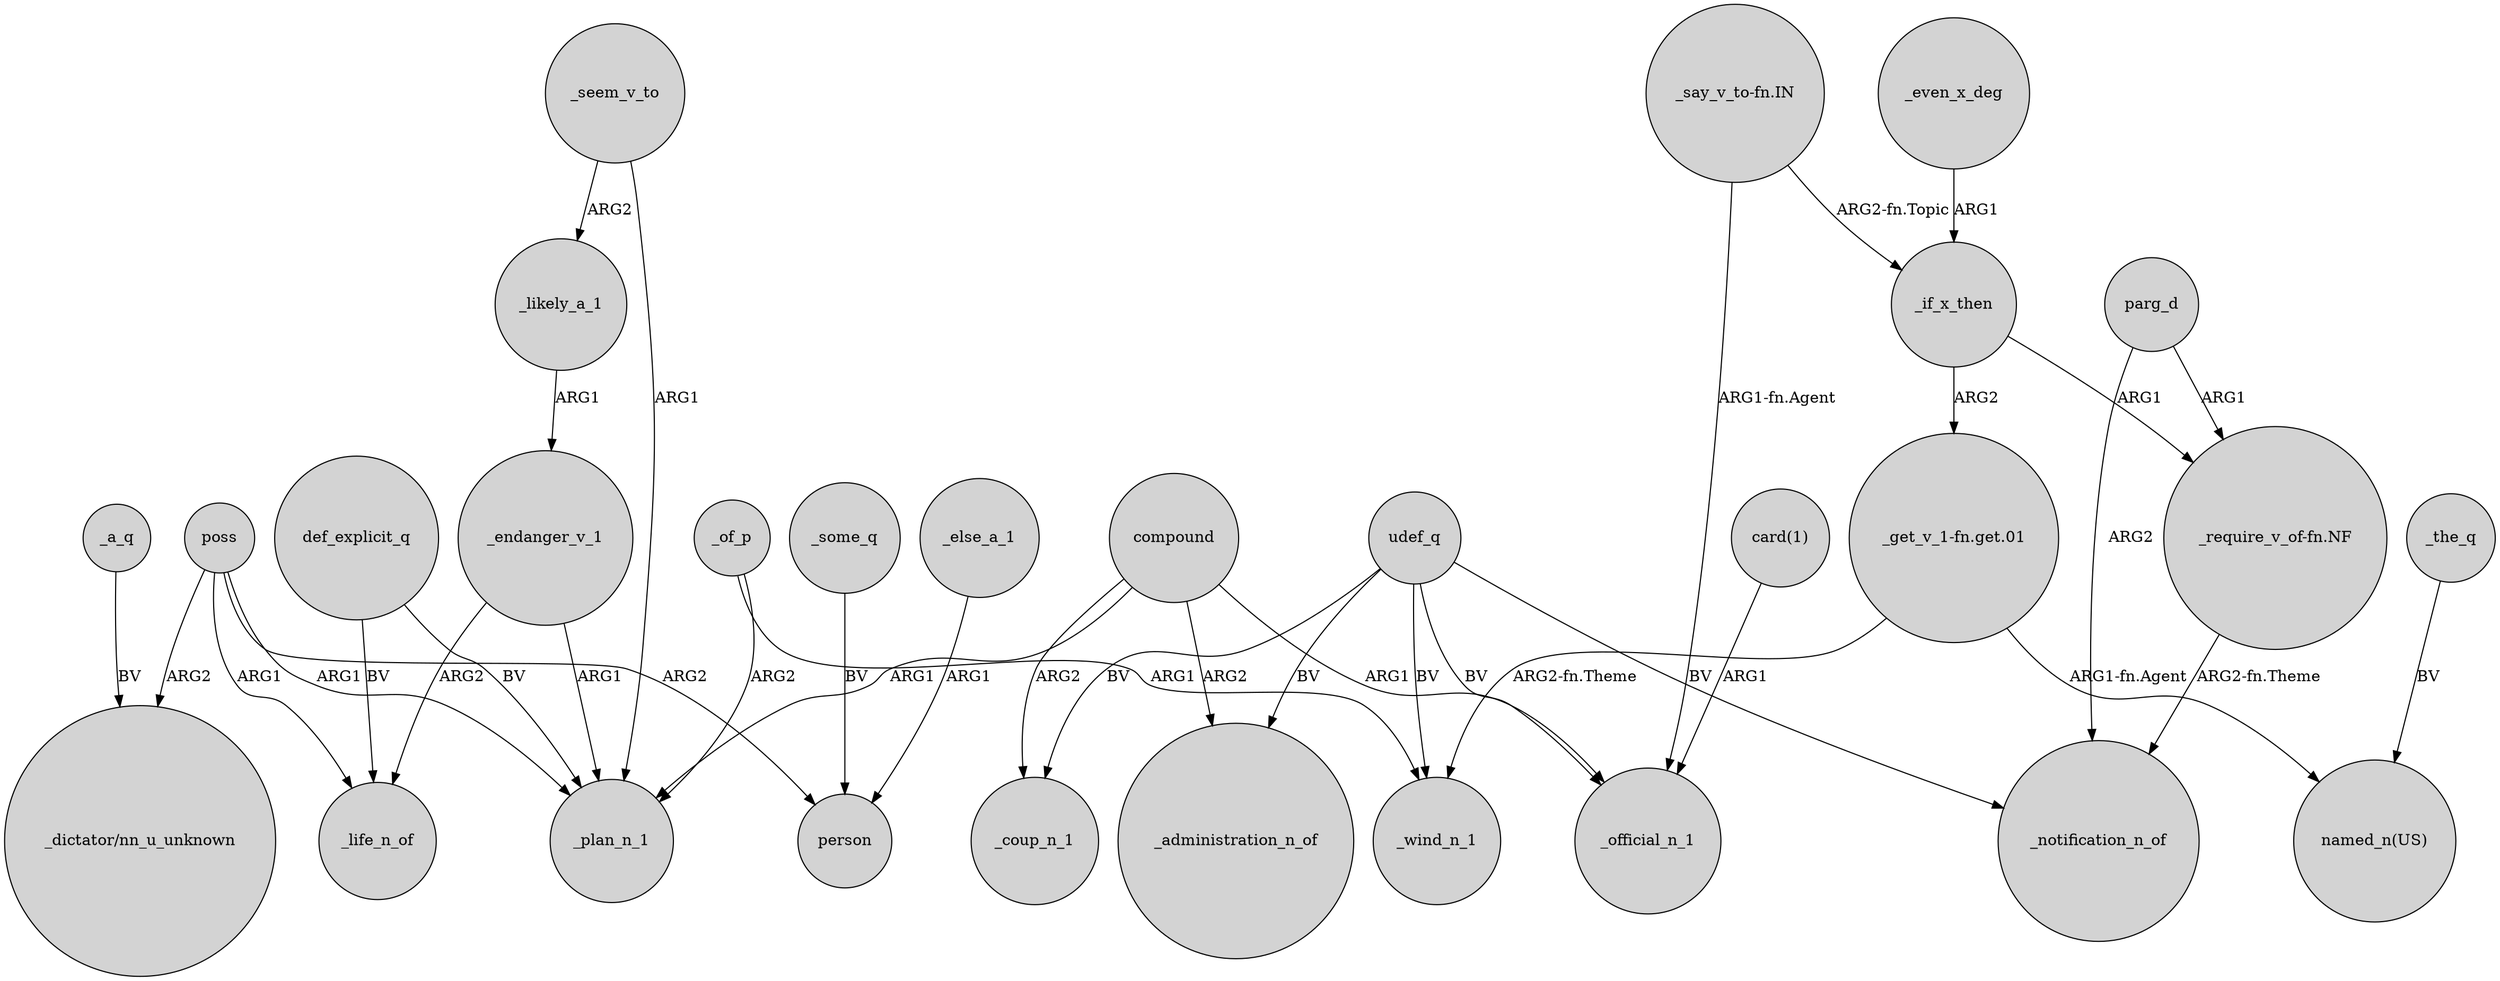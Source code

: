 digraph {
	node [shape=circle style=filled]
	udef_q -> _administration_n_of [label=BV]
	poss -> _plan_n_1 [label=ARG1]
	_a_q -> "_dictator/nn_u_unknown" [label=BV]
	poss -> person [label=ARG2]
	"_say_v_to-fn.IN" -> _if_x_then [label="ARG2-fn.Topic"]
	def_explicit_q -> _life_n_of [label=BV]
	compound -> _coup_n_1 [label=ARG2]
	"_get_v_1-fn.get.01" -> _wind_n_1 [label="ARG2-fn.Theme"]
	udef_q -> _wind_n_1 [label=BV]
	"_say_v_to-fn.IN" -> _official_n_1 [label="ARG1-fn.Agent"]
	parg_d -> _notification_n_of [label=ARG2]
	_even_x_deg -> _if_x_then [label=ARG1]
	def_explicit_q -> _plan_n_1 [label=BV]
	"card(1)" -> _official_n_1 [label=ARG1]
	compound -> _administration_n_of [label=ARG2]
	_if_x_then -> "_get_v_1-fn.get.01" [label=ARG2]
	"_require_v_of-fn.NF" -> _notification_n_of [label="ARG2-fn.Theme"]
	compound -> _plan_n_1 [label=ARG1]
	udef_q -> _coup_n_1 [label=BV]
	_seem_v_to -> _plan_n_1 [label=ARG1]
	"_get_v_1-fn.get.01" -> "named_n(US)" [label="ARG1-fn.Agent"]
	_the_q -> "named_n(US)" [label=BV]
	_likely_a_1 -> _endanger_v_1 [label=ARG1]
	poss -> _life_n_of [label=ARG1]
	_seem_v_to -> _likely_a_1 [label=ARG2]
	_if_x_then -> "_require_v_of-fn.NF" [label=ARG1]
	_else_a_1 -> person [label=ARG1]
	udef_q -> _official_n_1 [label=BV]
	_some_q -> person [label=BV]
	_endanger_v_1 -> _life_n_of [label=ARG2]
	parg_d -> "_require_v_of-fn.NF" [label=ARG1]
	poss -> "_dictator/nn_u_unknown" [label=ARG2]
	compound -> _official_n_1 [label=ARG1]
	udef_q -> _notification_n_of [label=BV]
	_of_p -> _wind_n_1 [label=ARG1]
	_of_p -> _plan_n_1 [label=ARG2]
	_endanger_v_1 -> _plan_n_1 [label=ARG1]
}
